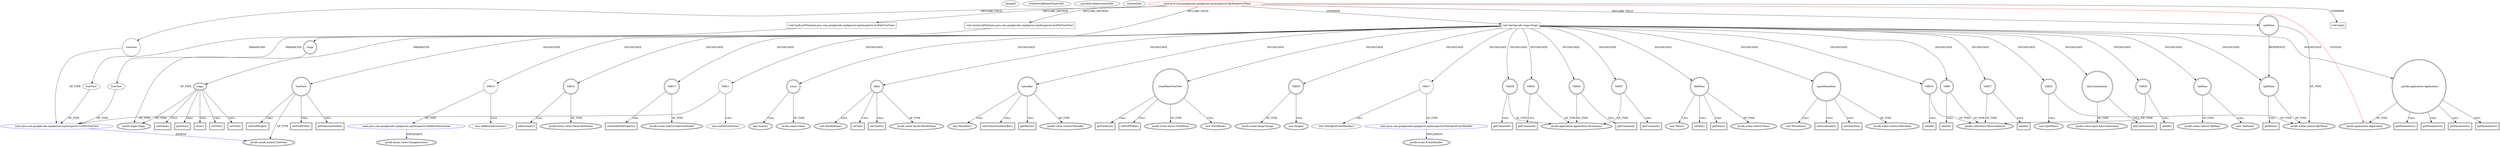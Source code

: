 digraph {
baseInfo[graphId=4069,category="extension_graph",isAnonymous=false,possibleRelation=true]
frameworkRelatedTypesInfo[0="javafx.application.Application"]
possibleCollaborationsInfo[0="4069~OVERRIDING_METHOD_DECLARATION-INSTANTIATION-~javafx.application.Application ~javafx.beans.value.ChangeListener ~false~false",1="4069~OVERRIDING_METHOD_DECLARATION-INSTANTIATION-~javafx.application.Application ~javafx.event.EventHandler ~false~false",2="4069~CLIENT_METHOD_DECLARATION-PARAMETER_DECLARATION-CLIENT_METHOD_DECLARATION-PARAMETER_DECLARATION-OVERRIDING_METHOD_DECLARATION-INSTANTIATION-FIELD_DECLARATION-~javafx.application.Application ~javafx.scene.control.TreeView ~false~false"]
locationInfo[projectName="sannies-isoviewer-fx",filePath="/sannies-isoviewer-fx/isoviewer-fx-master/src/main/java/com/googlecode/mp4parser/mp4inspector/Mp4InspectorMain.java",contextSignature="Mp4InspectorMain",graphId="4069"]
0[label="main.java.com.googlecode.mp4parser.mp4inspector.Mp4InspectorMain",vertexType="ROOT_CLIENT_CLASS_DECLARATION",isFrameworkType=false,color=red]
1[label="javafx.application.Application",vertexType="FRAMEWORK_CLASS_TYPE",isFrameworkType=true,peripheries=2]
2[label="splitPane",vertexType="FIELD_DECLARATION",isFrameworkType=true,peripheries=2,shape=circle]
3[label="javafx.scene.control.SplitPane",vertexType="FRAMEWORK_CLASS_TYPE",isFrameworkType=true,peripheries=2]
4[label="stage",vertexType="FIELD_DECLARATION",isFrameworkType=true,peripheries=2,shape=circle]
5[label="javafx.stage.Stage",vertexType="FRAMEWORK_CLASS_TYPE",isFrameworkType=true,peripheries=2]
6[label="treeView",vertexType="FIELD_DECLARATION",isFrameworkType=false,shape=circle]
7[label="main.java.com.googlecode.mp4parser.mp4inspector.IsoFileTreeView",vertexType="REFERENCE_CLIENT_CLASS_DECLARATION",isFrameworkType=false,color=blue]
8[label="javafx.scene.control.TreeView",vertexType="FRAMEWORK_CLASS_TYPE",isFrameworkType=true,peripheries=2]
9[label="void start(javafx.stage.Stage)",vertexType="OVERRIDING_METHOD_DECLARATION",isFrameworkType=false,shape=box]
10[label="stage",vertexType="PARAMETER_DECLARATION",isFrameworkType=true,peripheries=2]
13[label="hBox",vertexType="VARIABLE_EXPRESION",isFrameworkType=true,peripheries=2,shape=circle]
14[label="javafx.scene.layout.BorderPane",vertexType="FRAMEWORK_CLASS_TYPE",isFrameworkType=true,peripheries=2]
12[label="new BorderPane()",vertexType="CONSTRUCTOR_CALL",isFrameworkType=true,peripheries=2]
16[label="menuBar",vertexType="VARIABLE_EXPRESION",isFrameworkType=true,peripheries=2,shape=circle]
17[label="javafx.scene.control.MenuBar",vertexType="FRAMEWORK_CLASS_TYPE",isFrameworkType=true,peripheries=2]
15[label="new MenuBar()",vertexType="CONSTRUCTOR_CALL",isFrameworkType=true,peripheries=2]
19[label="setUseSystemMenuBar()",vertexType="INSIDE_CALL",isFrameworkType=true,peripheries=2,shape=box]
21[label="fileMenu",vertexType="VARIABLE_EXPRESION",isFrameworkType=true,peripheries=2,shape=circle]
22[label="javafx.scene.control.Menu",vertexType="FRAMEWORK_CLASS_TYPE",isFrameworkType=true,peripheries=2]
20[label="new Menu()",vertexType="CONSTRUCTOR_CALL",isFrameworkType=true,peripheries=2]
24[label="setText()",vertexType="INSIDE_CALL",isFrameworkType=true,peripheries=2,shape=box]
26[label="openMenuItem",vertexType="VARIABLE_EXPRESION",isFrameworkType=true,peripheries=2,shape=circle]
27[label="javafx.scene.control.MenuItem",vertexType="FRAMEWORK_CLASS_TYPE",isFrameworkType=true,peripheries=2]
25[label="new MenuItem()",vertexType="CONSTRUCTOR_CALL",isFrameworkType=true,peripheries=2]
29[label="setAccelerator()",vertexType="INSIDE_CALL",isFrameworkType=true,peripheries=2,shape=box]
30[label="KeyCombination",vertexType="VARIABLE_EXPRESION",isFrameworkType=true,peripheries=2,shape=circle]
32[label="javafx.scene.input.KeyCombination",vertexType="FRAMEWORK_CLASS_TYPE",isFrameworkType=true,peripheries=2]
31[label="keyCombination()",vertexType="INSIDE_CALL",isFrameworkType=true,peripheries=2,shape=box]
33[label="VAR8",vertexType="VARIABLE_EXPRESION",isFrameworkType=true,peripheries=2,shape=circle]
35[label="javafx.collections.ObservableList",vertexType="FRAMEWORK_INTERFACE_TYPE",isFrameworkType=true,peripheries=2]
34[label="addAll()",vertexType="INSIDE_CALL",isFrameworkType=true,peripheries=2,shape=box]
37[label="getItems()",vertexType="INSIDE_CALL",isFrameworkType=true,peripheries=2,shape=box]
39[label="tabPane",vertexType="VARIABLE_EXPRESION",isFrameworkType=true,peripheries=2,shape=circle]
40[label="javafx.scene.control.TabPane",vertexType="FRAMEWORK_CLASS_TYPE",isFrameworkType=true,peripheries=2]
38[label="new TabPane()",vertexType="CONSTRUCTOR_CALL",isFrameworkType=true,peripheries=2]
42[label="VAR11",vertexType="VARIABLE_EXPRESION",isFrameworkType=false,shape=circle]
41[label="new IsoFileTreeView()",vertexType="CONSTRUCTOR_CALL",isFrameworkType=false]
44[label="VAR12",vertexType="VARIABLE_EXPRESION",isFrameworkType=true,peripheries=2,shape=circle]
46[label="javafx.beans.value.ObservableValue",vertexType="FRAMEWORK_INTERFACE_TYPE",isFrameworkType=true,peripheries=2]
45[label="addListener()",vertexType="INSIDE_CALL",isFrameworkType=true,peripheries=2,shape=box]
47[label="VAR13",vertexType="VARIABLE_EXPRESION",isFrameworkType=true,peripheries=2,shape=circle]
49[label="javafx.scene.control.SelectionModel",vertexType="FRAMEWORK_CLASS_TYPE",isFrameworkType=true,peripheries=2]
48[label="selectedItemProperty()",vertexType="INSIDE_CALL",isFrameworkType=true,peripheries=2,shape=box]
50[label="treeView",vertexType="VARIABLE_EXPRESION",isFrameworkType=true,peripheries=2,shape=circle]
51[label="getSelectionModel()",vertexType="INSIDE_CALL",isFrameworkType=true,peripheries=2,shape=box]
54[label="VAR15",vertexType="VARIABLE_EXPRESION",isFrameworkType=false,shape=circle]
55[label="main.java.com.googlecode.mp4parser.mp4inspector.AddBoxTabListener",vertexType="REFERENCE_CLIENT_CLASS_DECLARATION",isFrameworkType=false,color=blue]
56[label="javafx.beans.value.ChangeListener",vertexType="FRAMEWORK_INTERFACE_TYPE",isFrameworkType=true,peripheries=2]
53[label="new AddBoxTabListener()",vertexType="CONSTRUCTOR_CALL",isFrameworkType=false]
58[label="setOnAction()",vertexType="INSIDE_CALL",isFrameworkType=true,peripheries=2,shape=box]
60[label="VAR17",vertexType="VARIABLE_EXPRESION",isFrameworkType=false,shape=circle]
61[label="main.java.com.googlecode.mp4parser.mp4inspector.FileOpenEventHandler",vertexType="REFERENCE_CLIENT_CLASS_DECLARATION",isFrameworkType=false,color=blue]
62[label="javafx.event.EventHandler",vertexType="FRAMEWORK_INTERFACE_TYPE",isFrameworkType=true,peripheries=2]
59[label="new FileOpenEventHandler()",vertexType="CONSTRUCTOR_CALL",isFrameworkType=false]
63[label="VAR18",vertexType="VARIABLE_EXPRESION",isFrameworkType=true,peripheries=2,shape=circle]
64[label="addAll()",vertexType="INSIDE_CALL",isFrameworkType=true,peripheries=2,shape=box]
67[label="getMenus()",vertexType="INSIDE_CALL",isFrameworkType=true,peripheries=2,shape=box]
69[label="setTitle()",vertexType="INSIDE_CALL",isFrameworkType=true,peripheries=2,shape=box]
71[label="scene",vertexType="VARIABLE_EXPRESION",isFrameworkType=true,peripheries=2,shape=circle]
72[label="javafx.scene.Scene",vertexType="FRAMEWORK_CLASS_TYPE",isFrameworkType=true,peripheries=2]
70[label="new Scene()",vertexType="CONSTRUCTOR_CALL",isFrameworkType=true,peripheries=2]
74[label="setTop()",vertexType="INSIDE_CALL",isFrameworkType=true,peripheries=2,shape=box]
76[label="VAR23",vertexType="VARIABLE_EXPRESION",isFrameworkType=true,peripheries=2,shape=circle]
75[label="new SplitPane()",vertexType="CONSTRUCTOR_CALL",isFrameworkType=true,peripheries=2]
79[label="stackPaneTreeView",vertexType="VARIABLE_EXPRESION",isFrameworkType=true,peripheries=2,shape=circle]
80[label="javafx.scene.layout.StackPane",vertexType="FRAMEWORK_CLASS_TYPE",isFrameworkType=true,peripheries=2]
78[label="new StackPane()",vertexType="CONSTRUCTOR_CALL",isFrameworkType=true,peripheries=2]
82[label="setPrefHeight()",vertexType="INSIDE_CALL",isFrameworkType=true,peripheries=2,shape=box]
84[label="setPrefWidth()",vertexType="INSIDE_CALL",isFrameworkType=true,peripheries=2,shape=box]
85[label="VAR27",vertexType="VARIABLE_EXPRESION",isFrameworkType=true,peripheries=2,shape=circle]
86[label="addAll()",vertexType="INSIDE_CALL",isFrameworkType=true,peripheries=2,shape=box]
89[label="getChildren()",vertexType="INSIDE_CALL",isFrameworkType=true,peripheries=2,shape=box]
91[label="setPrefWidth()",vertexType="INSIDE_CALL",isFrameworkType=true,peripheries=2,shape=box]
92[label="VAR30",vertexType="VARIABLE_EXPRESION",isFrameworkType=true,peripheries=2,shape=circle]
93[label="addAll()",vertexType="INSIDE_CALL",isFrameworkType=true,peripheries=2,shape=box]
95[label="splitPane",vertexType="VARIABLE_EXPRESION",isFrameworkType=true,peripheries=2,shape=circle]
96[label="getItems()",vertexType="INSIDE_CALL",isFrameworkType=true,peripheries=2,shape=box]
99[label="setScene()",vertexType="INSIDE_CALL",isFrameworkType=true,peripheries=2,shape=box]
101[label="setCenter()",vertexType="INSIDE_CALL",isFrameworkType=true,peripheries=2,shape=box]
103[label="getIcons()",vertexType="INSIDE_CALL",isFrameworkType=true,peripheries=2,shape=box]
105[label="VAR35",vertexType="VARIABLE_EXPRESION",isFrameworkType=true,peripheries=2,shape=circle]
106[label="javafx.scene.image.Image",vertexType="FRAMEWORK_CLASS_TYPE",isFrameworkType=true,peripheries=2]
104[label="new Image()",vertexType="CONSTRUCTOR_CALL",isFrameworkType=true,peripheries=2]
108[label="show()",vertexType="INSIDE_CALL",isFrameworkType=true,peripheries=2,shape=box]
109[label="VAR37",vertexType="VARIABLE_EXPRESION",isFrameworkType=true,peripheries=2,shape=circle]
111[label="javafx.application.Application.Parameters",vertexType="FRAMEWORK_CLASS_TYPE",isFrameworkType=true,peripheries=2]
110[label="getUnnamed()",vertexType="INSIDE_CALL",isFrameworkType=true,peripheries=2,shape=box]
112[label="_:javafx.application.Application",vertexType="VARIABLE_EXPRESION",isFrameworkType=true,peripheries=2,shape=circle]
113[label="getParameters()",vertexType="INSIDE_CALL",isFrameworkType=true,peripheries=2,shape=box]
115[label="VAR39",vertexType="VARIABLE_EXPRESION",isFrameworkType=true,peripheries=2,shape=circle]
116[label="getUnnamed()",vertexType="INSIDE_CALL",isFrameworkType=true,peripheries=2,shape=box]
119[label="getParameters()",vertexType="INSIDE_CALL",isFrameworkType=true,peripheries=2,shape=box]
121[label="setTitle()",vertexType="INSIDE_CALL",isFrameworkType=true,peripheries=2,shape=box]
122[label="VAR42",vertexType="VARIABLE_EXPRESION",isFrameworkType=true,peripheries=2,shape=circle]
123[label="getUnnamed()",vertexType="INSIDE_CALL",isFrameworkType=true,peripheries=2,shape=box]
126[label="getParameters()",vertexType="INSIDE_CALL",isFrameworkType=true,peripheries=2,shape=box]
127[label="VAR44",vertexType="VARIABLE_EXPRESION",isFrameworkType=true,peripheries=2,shape=circle]
128[label="getUnnamed()",vertexType="INSIDE_CALL",isFrameworkType=true,peripheries=2,shape=box]
131[label="getParameters()",vertexType="INSIDE_CALL",isFrameworkType=true,peripheries=2,shape=box]
132[label="void stop()",vertexType="OVERRIDING_METHOD_DECLARATION",isFrameworkType=false,shape=box]
137[label="void loadLastFile(main.java.com.googlecode.mp4parser.mp4inspector.IsoFileTreeView)",vertexType="CLIENT_METHOD_DECLARATION",isFrameworkType=false,shape=box]
138[label="treeView",vertexType="PARAMETER_DECLARATION",isFrameworkType=false]
140[label="void storeLastFile(main.java.com.googlecode.mp4parser.mp4inspector.IsoFileTreeView)",vertexType="CLIENT_METHOD_DECLARATION",isFrameworkType=false,shape=box]
141[label="treeView",vertexType="PARAMETER_DECLARATION",isFrameworkType=false]
0->1[label="EXTEND",color=red]
0->2[label="DECLARE_FIELD"]
2->3[label="OF_TYPE"]
0->4[label="DECLARE_FIELD"]
4->5[label="OF_TYPE"]
0->6[label="DECLARE_FIELD"]
7->8[label="EXTEND",color=blue]
6->7[label="OF_TYPE"]
0->9[label="OVERRIDE"]
10->5[label="OF_TYPE"]
9->10[label="PARAMETER"]
9->13[label="INSTANTIATE"]
13->14[label="OF_TYPE"]
13->12[label="CALL"]
9->16[label="INSTANTIATE"]
16->17[label="OF_TYPE"]
16->15[label="CALL"]
16->19[label="CALL"]
9->21[label="INSTANTIATE"]
21->22[label="OF_TYPE"]
21->20[label="CALL"]
21->24[label="CALL"]
9->26[label="INSTANTIATE"]
26->27[label="OF_TYPE"]
26->25[label="CALL"]
26->29[label="CALL"]
9->30[label="INSTANTIATE"]
30->32[label="OF_TYPE"]
30->31[label="CALL"]
9->33[label="INSTANTIATE"]
33->35[label="OF_TYPE"]
33->34[label="CALL"]
21->37[label="CALL"]
9->39[label="INSTANTIATE"]
39->40[label="OF_TYPE"]
39->38[label="CALL"]
9->42[label="INSTANTIATE"]
42->7[label="OF_TYPE"]
42->41[label="CALL"]
9->44[label="INSTANTIATE"]
44->46[label="OF_TYPE"]
44->45[label="CALL"]
9->47[label="INSTANTIATE"]
47->49[label="OF_TYPE"]
47->48[label="CALL"]
9->50[label="INSTANTIATE"]
50->8[label="OF_TYPE"]
50->51[label="CALL"]
9->54[label="INSTANTIATE"]
55->56[label="IMPLEMENT",color=blue]
54->55[label="OF_TYPE"]
54->53[label="CALL"]
26->58[label="CALL"]
9->60[label="INSTANTIATE"]
61->62[label="IMPLEMENT",color=blue]
60->61[label="OF_TYPE"]
60->59[label="CALL"]
9->63[label="INSTANTIATE"]
63->35[label="OF_TYPE"]
63->64[label="CALL"]
16->67[label="CALL"]
10->69[label="CALL"]
9->71[label="INSTANTIATE"]
71->72[label="OF_TYPE"]
71->70[label="CALL"]
13->74[label="CALL"]
9->76[label="INSTANTIATE"]
76->3[label="OF_TYPE"]
76->75[label="CALL"]
9->79[label="INSTANTIATE"]
79->80[label="OF_TYPE"]
79->78[label="CALL"]
50->82[label="CALL"]
50->84[label="CALL"]
9->85[label="INSTANTIATE"]
85->35[label="OF_TYPE"]
85->86[label="CALL"]
79->89[label="CALL"]
79->91[label="CALL"]
9->92[label="INSTANTIATE"]
92->35[label="OF_TYPE"]
92->93[label="CALL"]
9->95[label="INSTANTIATE"]
2->95[label="REFERENCE"]
95->3[label="OF_TYPE"]
95->96[label="CALL"]
10->99[label="CALL"]
13->101[label="CALL"]
10->103[label="CALL"]
9->105[label="INSTANTIATE"]
105->106[label="OF_TYPE"]
105->104[label="CALL"]
10->108[label="CALL"]
9->109[label="INSTANTIATE"]
109->111[label="OF_TYPE"]
109->110[label="CALL"]
9->112[label="INSTANTIATE"]
112->1[label="OF_TYPE"]
112->113[label="CALL"]
9->115[label="INSTANTIATE"]
115->111[label="OF_TYPE"]
115->116[label="CALL"]
112->119[label="CALL"]
10->121[label="CALL"]
9->122[label="INSTANTIATE"]
122->111[label="OF_TYPE"]
122->123[label="CALL"]
112->126[label="CALL"]
9->127[label="INSTANTIATE"]
127->111[label="OF_TYPE"]
127->128[label="CALL"]
112->131[label="CALL"]
0->132[label="OVERRIDE"]
0->137[label="DECLARE_METHOD"]
138->7[label="OF_TYPE"]
137->138[label="PARAMETER"]
0->140[label="DECLARE_METHOD"]
141->7[label="OF_TYPE"]
140->141[label="PARAMETER"]
}
